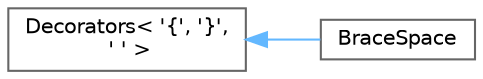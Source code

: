 digraph "Graphical Class Hierarchy"
{
 // LATEX_PDF_SIZE
  bgcolor="transparent";
  edge [fontname=Helvetica,fontsize=10,labelfontname=Helvetica,labelfontsize=10];
  node [fontname=Helvetica,fontsize=10,shape=box,height=0.2,width=0.4];
  rankdir="LR";
  Node0 [id="Node000000",label="Decorators\< '\{', '\}',\l ' ' \>",height=0.2,width=0.4,color="grey40", fillcolor="white", style="filled",URL="$structFoam_1_1FlatOutput_1_1Decorators.html",tooltip=" "];
  Node0 -> Node1 [id="edge4509_Node000000_Node000001",dir="back",color="steelblue1",style="solid",tooltip=" "];
  Node1 [id="Node000001",label="BraceSpace",height=0.2,width=0.4,color="grey40", fillcolor="white", style="filled",URL="$structFoam_1_1FlatOutput_1_1BraceSpace.html",tooltip="Surround with '{' and '}' separate with ' '."];
}
